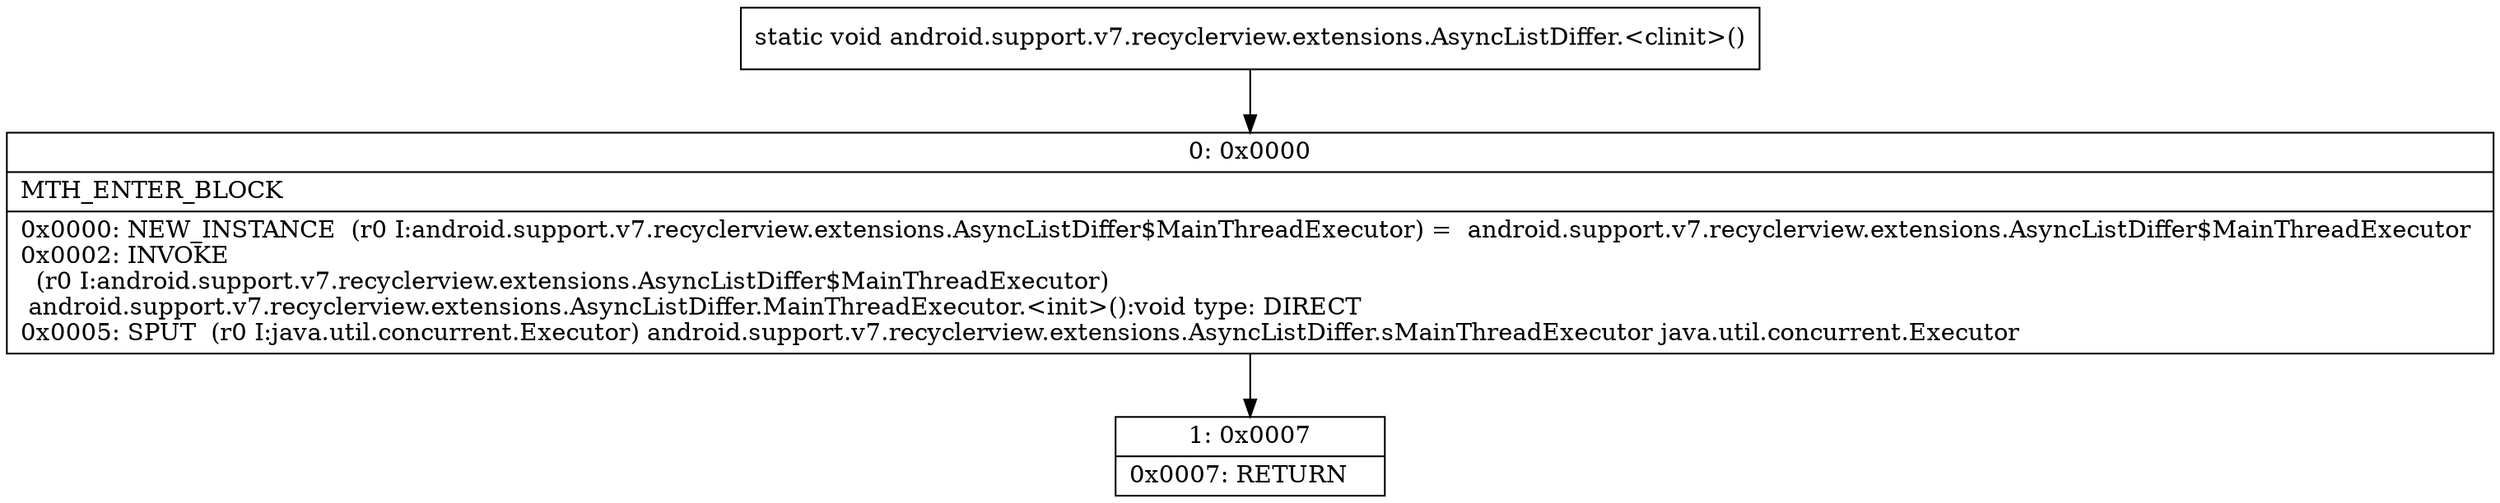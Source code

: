 digraph "CFG forandroid.support.v7.recyclerview.extensions.AsyncListDiffer.\<clinit\>()V" {
Node_0 [shape=record,label="{0\:\ 0x0000|MTH_ENTER_BLOCK\l|0x0000: NEW_INSTANCE  (r0 I:android.support.v7.recyclerview.extensions.AsyncListDiffer$MainThreadExecutor) =  android.support.v7.recyclerview.extensions.AsyncListDiffer$MainThreadExecutor \l0x0002: INVOKE  \l  (r0 I:android.support.v7.recyclerview.extensions.AsyncListDiffer$MainThreadExecutor)\l android.support.v7.recyclerview.extensions.AsyncListDiffer.MainThreadExecutor.\<init\>():void type: DIRECT \l0x0005: SPUT  (r0 I:java.util.concurrent.Executor) android.support.v7.recyclerview.extensions.AsyncListDiffer.sMainThreadExecutor java.util.concurrent.Executor \l}"];
Node_1 [shape=record,label="{1\:\ 0x0007|0x0007: RETURN   \l}"];
MethodNode[shape=record,label="{static void android.support.v7.recyclerview.extensions.AsyncListDiffer.\<clinit\>() }"];
MethodNode -> Node_0;
Node_0 -> Node_1;
}

